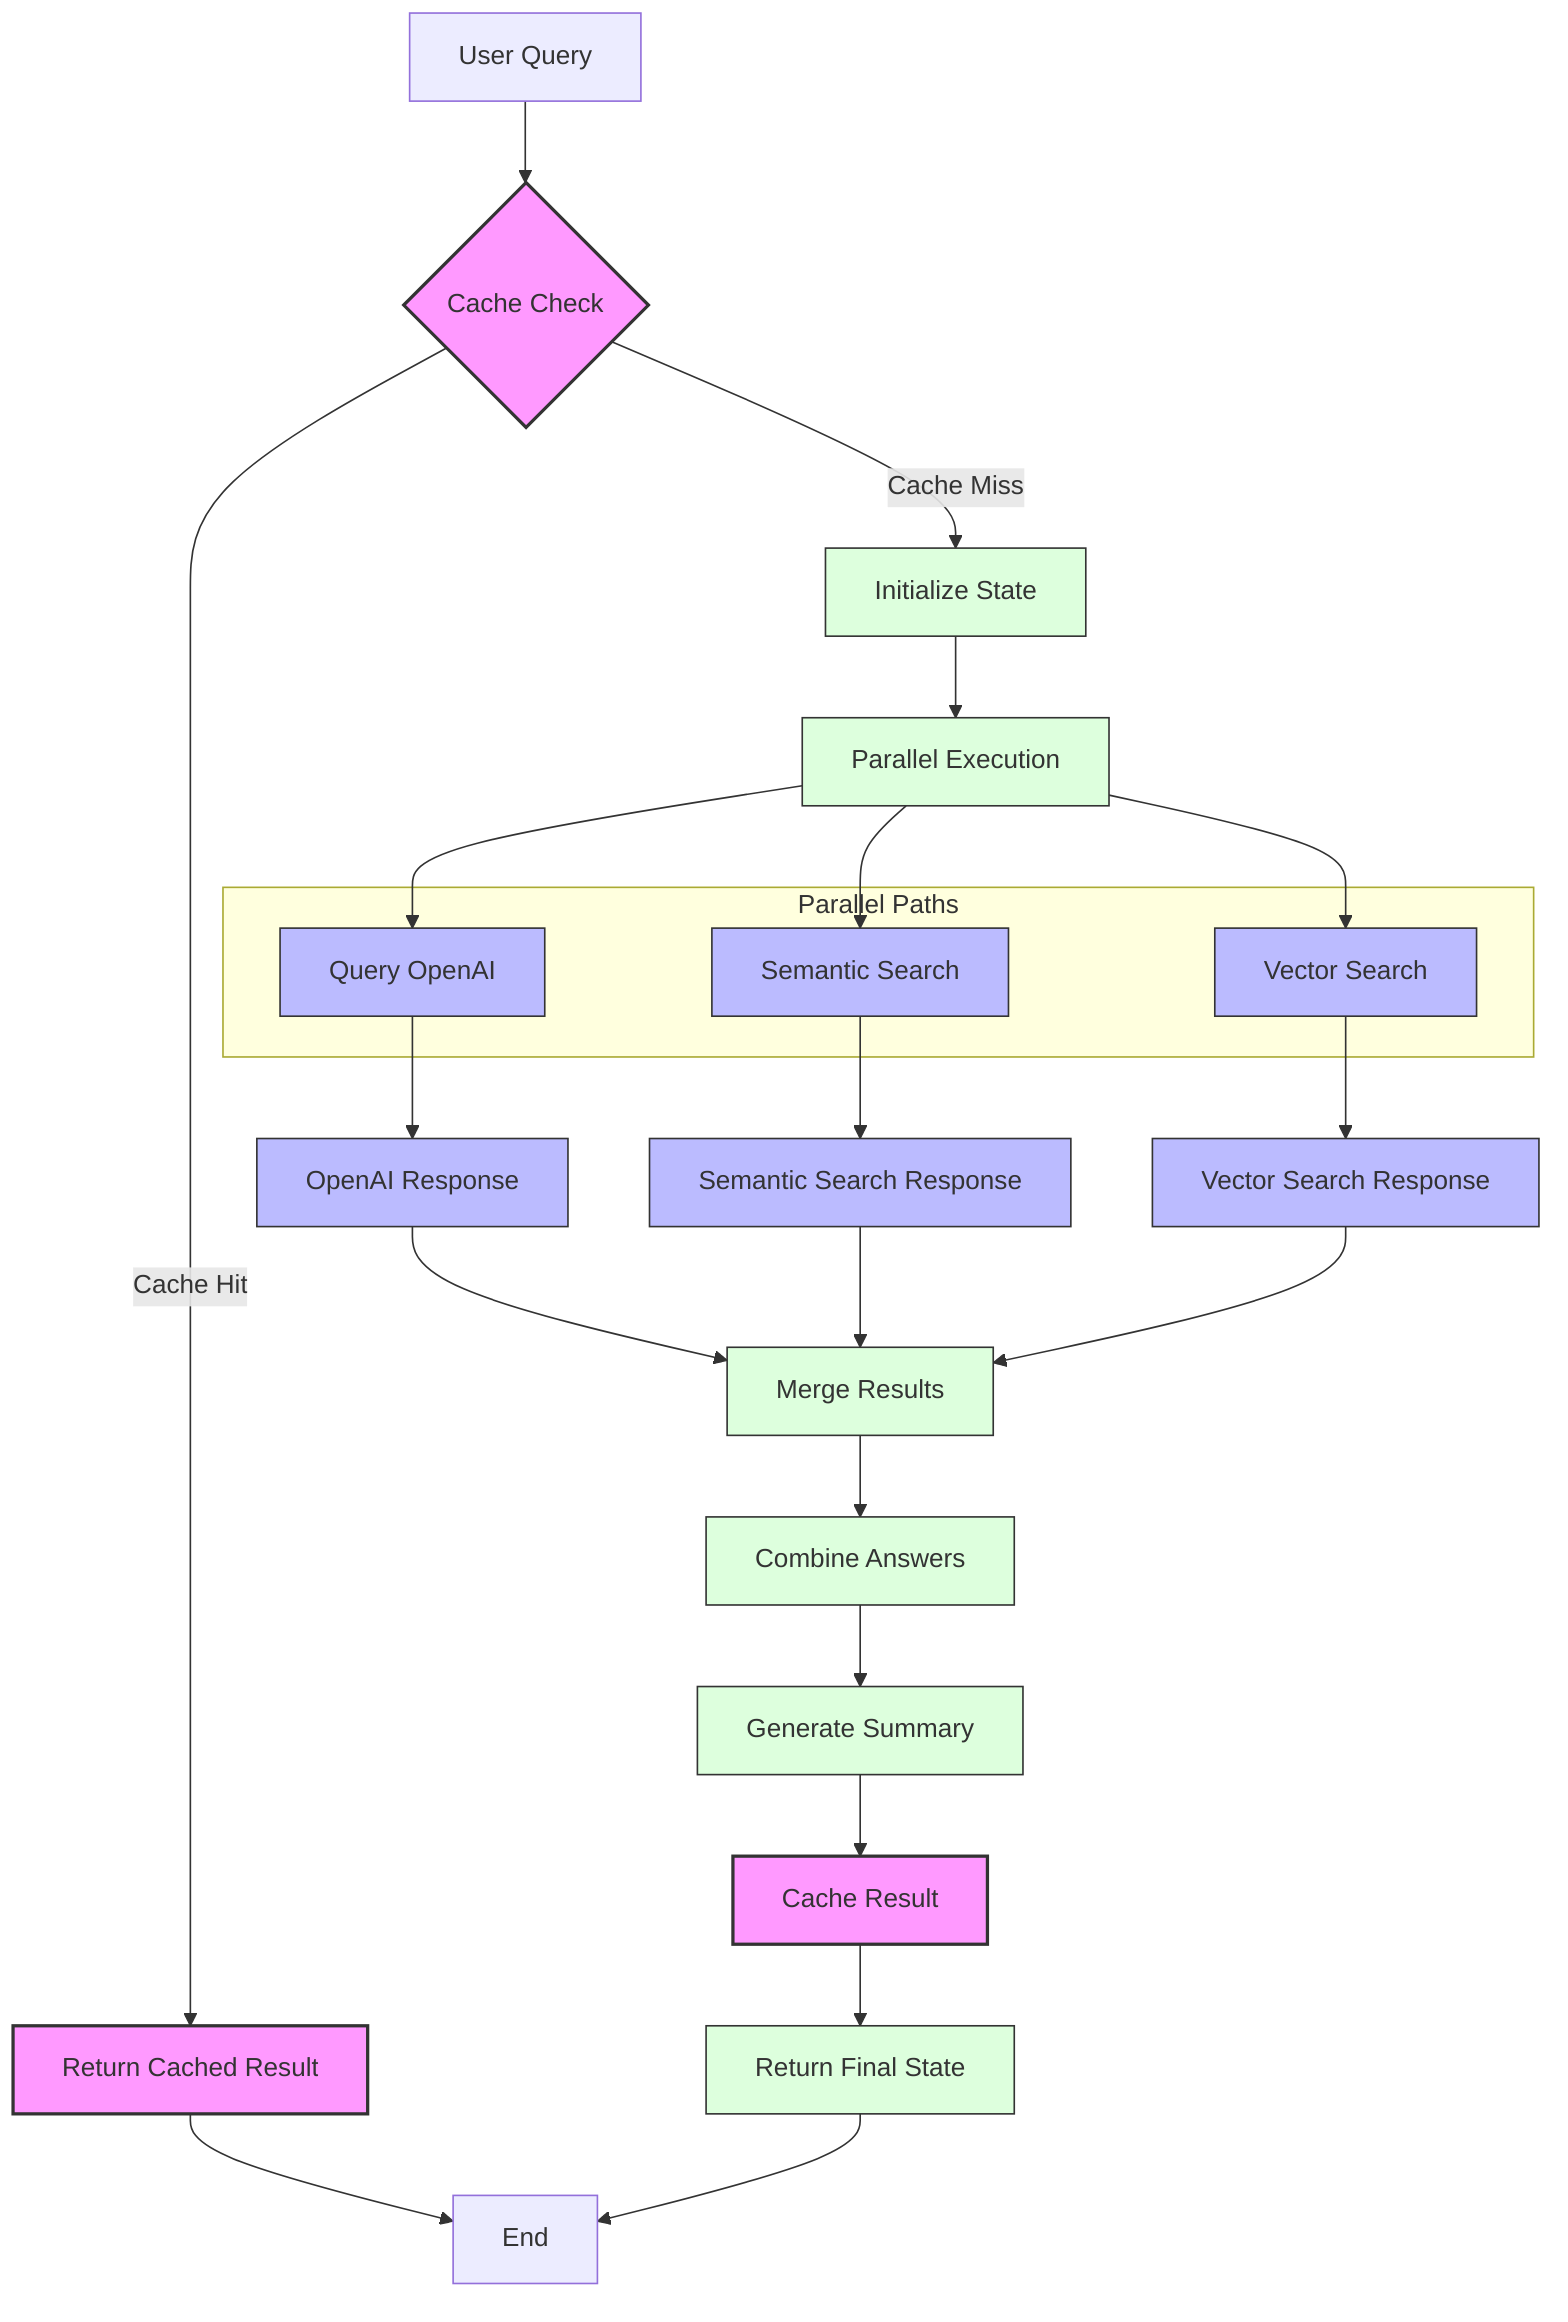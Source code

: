 graph TD
    A[User Query] --> B{Cache Check}
    B -->|Cache Hit| C[Return Cached Result]
    B -->|Cache Miss| D[Initialize State]
    
    D --> E[Parallel Execution]
    
    subgraph Parallel Paths
        F[Query OpenAI]
        G[Semantic Search]
        H[Vector Search]
    end
    
    E --> F
    E --> G
    E --> H
    
    F --> I[OpenAI Response]
    G --> J[Semantic Search Response]
    H --> K[Vector Search Response]
    
    I --> L[Merge Results]
    J --> L
    K --> L
    
    L --> M[Combine Answers]
    M --> N[Generate Summary]
    
    N --> O[Cache Result]
    O --> P[Return Final State]
    
    C --> Q[End]
    P --> Q
    
    classDef cache fill:#f9f,stroke:#333,stroke-width:2px;
    classDef parallel fill:#bbf,stroke:#333,stroke-width:1px;
    classDef process fill:#dfd,stroke:#333,stroke-width:1px;
    
    class B,C,O cache;
    class F,G,H,I,J,K parallel;
    class D,E,L,M,N,P process;
